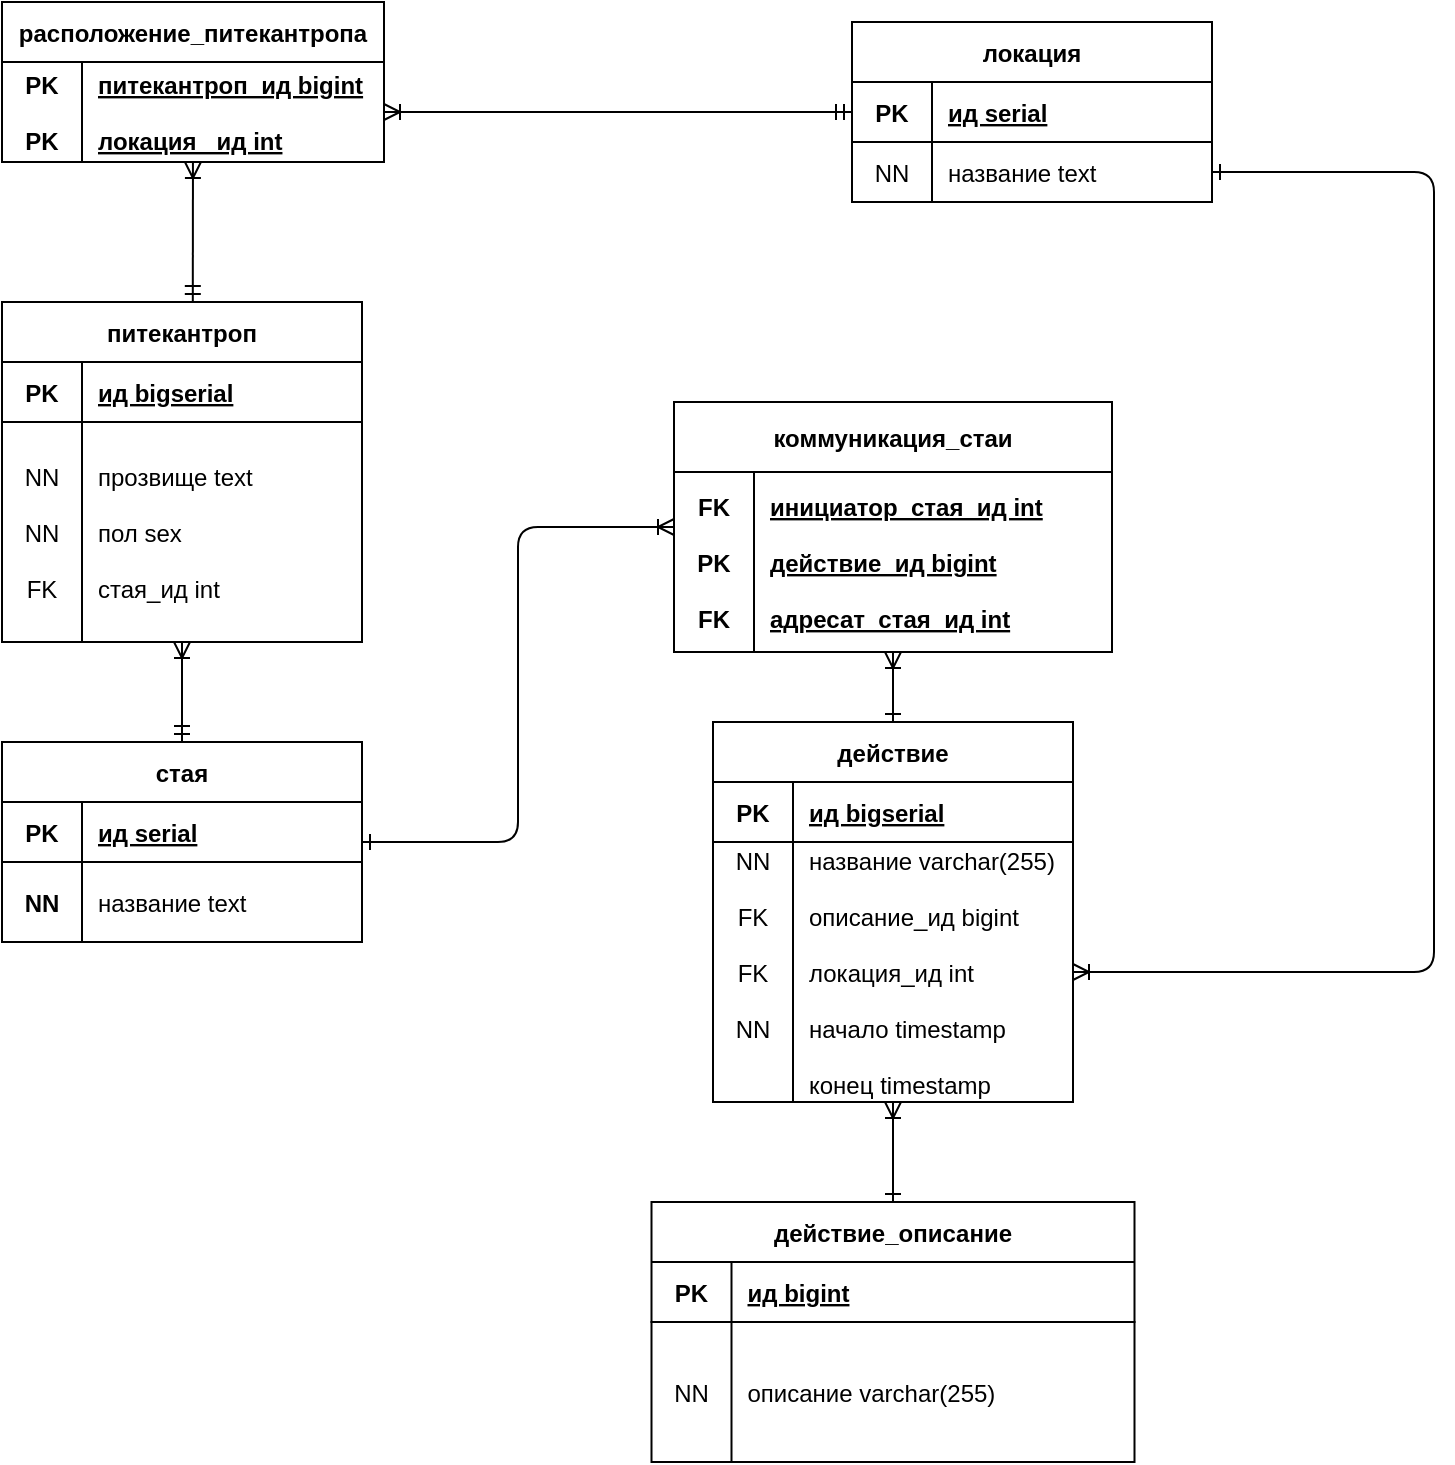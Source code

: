 <mxfile version="15.2.9" type="device"><diagram id="QrP2SEQMEKa-mNTxyTGi" name="Страница 1"><mxGraphModel dx="1221" dy="575" grid="1" gridSize="10" guides="1" tooltips="1" connect="1" arrows="1" fold="1" page="1" pageScale="1" pageWidth="1169" pageHeight="827" math="0" shadow="0"><root><mxCell id="0"/><mxCell id="1" parent="0"/><mxCell id="pRuh-iq6WosRvASSos3d-14" value="питекантроп" style="shape=table;startSize=30;container=1;collapsible=1;childLayout=tableLayout;fixedRows=1;rowLines=0;fontStyle=1;align=center;resizeLast=1;" parent="1" vertex="1"><mxGeometry x="264" y="290" width="180" height="170" as="geometry"><mxRectangle x="160" y="290" width="110" height="40" as="alternateBounds"/></mxGeometry></mxCell><mxCell id="pRuh-iq6WosRvASSos3d-15" value="" style="shape=partialRectangle;collapsible=0;dropTarget=0;pointerEvents=0;fillColor=none;top=0;left=0;bottom=1;right=0;points=[[0,0.5],[1,0.5]];portConstraint=eastwest;" parent="pRuh-iq6WosRvASSos3d-14" vertex="1"><mxGeometry y="30" width="180" height="30" as="geometry"/></mxCell><mxCell id="pRuh-iq6WosRvASSos3d-16" value="PK" style="shape=partialRectangle;connectable=0;fillColor=none;top=0;left=0;bottom=0;right=0;fontStyle=1;overflow=hidden;" parent="pRuh-iq6WosRvASSos3d-15" vertex="1"><mxGeometry width="40" height="30" as="geometry"><mxRectangle width="40" height="30" as="alternateBounds"/></mxGeometry></mxCell><mxCell id="pRuh-iq6WosRvASSos3d-17" value="ид bigserial" style="shape=partialRectangle;connectable=0;fillColor=none;top=0;left=0;bottom=0;right=0;align=left;spacingLeft=6;fontStyle=5;overflow=hidden;" parent="pRuh-iq6WosRvASSos3d-15" vertex="1"><mxGeometry x="40" width="140" height="30" as="geometry"><mxRectangle width="140" height="30" as="alternateBounds"/></mxGeometry></mxCell><mxCell id="pRuh-iq6WosRvASSos3d-18" value="" style="shape=partialRectangle;collapsible=0;dropTarget=0;pointerEvents=0;fillColor=none;top=0;left=0;bottom=0;right=0;points=[[0,0.5],[1,0.5]];portConstraint=eastwest;" parent="pRuh-iq6WosRvASSos3d-14" vertex="1"><mxGeometry y="60" width="180" height="110" as="geometry"/></mxCell><mxCell id="pRuh-iq6WosRvASSos3d-19" value="NN&#10;&#10;NN&#10;&#10;FK" style="shape=partialRectangle;connectable=0;fillColor=none;top=0;left=0;bottom=0;right=0;editable=1;overflow=hidden;fontStyle=0" parent="pRuh-iq6WosRvASSos3d-18" vertex="1"><mxGeometry width="40" height="110" as="geometry"><mxRectangle width="40" height="110" as="alternateBounds"/></mxGeometry></mxCell><mxCell id="pRuh-iq6WosRvASSos3d-20" value="прозвище text&#10;&#10;пол sex&#10;&#10;стая_ид int" style="shape=partialRectangle;connectable=0;fillColor=none;top=0;left=0;bottom=0;right=0;align=left;spacingLeft=6;overflow=hidden;" parent="pRuh-iq6WosRvASSos3d-18" vertex="1"><mxGeometry x="40" width="140" height="110" as="geometry"><mxRectangle width="140" height="110" as="alternateBounds"/></mxGeometry></mxCell><mxCell id="pRuh-iq6WosRvASSos3d-60" value="расположение_питекантропа" style="shape=table;startSize=30;container=1;collapsible=1;childLayout=tableLayout;fixedRows=1;rowLines=0;fontStyle=1;align=center;resizeLast=1;" parent="1" vertex="1"><mxGeometry x="264" y="140" width="191" height="80" as="geometry"><mxRectangle x="160" y="290" width="110" height="40" as="alternateBounds"/></mxGeometry></mxCell><mxCell id="pRuh-iq6WosRvASSos3d-61" value="" style="shape=partialRectangle;collapsible=0;dropTarget=0;pointerEvents=0;fillColor=none;top=0;left=0;bottom=1;right=0;points=[[0,0.5],[1,0.5]];portConstraint=eastwest;" parent="pRuh-iq6WosRvASSos3d-60" vertex="1"><mxGeometry y="30" width="191" height="50" as="geometry"/></mxCell><mxCell id="pRuh-iq6WosRvASSos3d-62" value="PK&#10;&#10;PK" style="shape=partialRectangle;connectable=0;fillColor=none;top=0;left=0;bottom=0;right=0;fontStyle=1;overflow=hidden;" parent="pRuh-iq6WosRvASSos3d-61" vertex="1"><mxGeometry width="40" height="50" as="geometry"><mxRectangle width="40" height="50" as="alternateBounds"/></mxGeometry></mxCell><mxCell id="pRuh-iq6WosRvASSos3d-63" value="питекантроп_ид bigint&#10;&#10;локация _ид int" style="shape=partialRectangle;connectable=0;fillColor=none;top=0;left=0;bottom=0;right=0;align=left;spacingLeft=6;fontStyle=5;overflow=hidden;" parent="pRuh-iq6WosRvASSos3d-61" vertex="1"><mxGeometry x="40" width="151" height="50" as="geometry"><mxRectangle width="151" height="50" as="alternateBounds"/></mxGeometry></mxCell><mxCell id="pRuh-iq6WosRvASSos3d-86" value="локация" style="shape=table;startSize=30;container=1;collapsible=1;childLayout=tableLayout;fixedRows=1;rowLines=0;fontStyle=1;align=center;resizeLast=1;" parent="1" vertex="1"><mxGeometry x="689" y="150" width="180" height="90" as="geometry"><mxRectangle x="160" y="290" width="110" height="40" as="alternateBounds"/></mxGeometry></mxCell><mxCell id="pRuh-iq6WosRvASSos3d-87" value="" style="shape=partialRectangle;collapsible=0;dropTarget=0;pointerEvents=0;fillColor=none;top=0;left=0;bottom=1;right=0;points=[[0,0.5],[1,0.5]];portConstraint=eastwest;" parent="pRuh-iq6WosRvASSos3d-86" vertex="1"><mxGeometry y="30" width="180" height="30" as="geometry"/></mxCell><mxCell id="pRuh-iq6WosRvASSos3d-88" value="PK" style="shape=partialRectangle;connectable=0;fillColor=none;top=0;left=0;bottom=0;right=0;fontStyle=1;overflow=hidden;" parent="pRuh-iq6WosRvASSos3d-87" vertex="1"><mxGeometry width="40" height="30" as="geometry"><mxRectangle width="40" height="30" as="alternateBounds"/></mxGeometry></mxCell><mxCell id="pRuh-iq6WosRvASSos3d-89" value="ид serial" style="shape=partialRectangle;connectable=0;fillColor=none;top=0;left=0;bottom=0;right=0;align=left;spacingLeft=6;fontStyle=5;overflow=hidden;" parent="pRuh-iq6WosRvASSos3d-87" vertex="1"><mxGeometry x="40" width="140" height="30" as="geometry"><mxRectangle width="140" height="30" as="alternateBounds"/></mxGeometry></mxCell><mxCell id="pRuh-iq6WosRvASSos3d-90" value="" style="shape=partialRectangle;collapsible=0;dropTarget=0;pointerEvents=0;fillColor=none;top=0;left=0;bottom=0;right=0;points=[[0,0.5],[1,0.5]];portConstraint=eastwest;" parent="pRuh-iq6WosRvASSos3d-86" vertex="1"><mxGeometry y="60" width="180" height="30" as="geometry"/></mxCell><mxCell id="pRuh-iq6WosRvASSos3d-91" value="NN" style="shape=partialRectangle;connectable=0;fillColor=none;top=0;left=0;bottom=0;right=0;editable=1;overflow=hidden;fontStyle=0" parent="pRuh-iq6WosRvASSos3d-90" vertex="1"><mxGeometry width="40" height="30" as="geometry"><mxRectangle width="40" height="30" as="alternateBounds"/></mxGeometry></mxCell><mxCell id="pRuh-iq6WosRvASSos3d-92" value="название text" style="shape=partialRectangle;connectable=0;fillColor=none;top=0;left=0;bottom=0;right=0;align=left;spacingLeft=6;overflow=hidden;" parent="pRuh-iq6WosRvASSos3d-90" vertex="1"><mxGeometry x="40" width="140" height="30" as="geometry"><mxRectangle width="140" height="30" as="alternateBounds"/></mxGeometry></mxCell><mxCell id="pRuh-iq6WosRvASSos3d-94" value="действие" style="shape=table;startSize=30;container=1;collapsible=1;childLayout=tableLayout;fixedRows=1;rowLines=0;fontStyle=1;align=center;resizeLast=1;" parent="1" vertex="1"><mxGeometry x="619.5" y="500" width="180" height="190" as="geometry"><mxRectangle x="160" y="290" width="110" height="40" as="alternateBounds"/></mxGeometry></mxCell><mxCell id="pRuh-iq6WosRvASSos3d-95" value="" style="shape=partialRectangle;collapsible=0;dropTarget=0;pointerEvents=0;fillColor=none;top=0;left=0;bottom=1;right=0;points=[[0,0.5],[1,0.5]];portConstraint=eastwest;" parent="pRuh-iq6WosRvASSos3d-94" vertex="1"><mxGeometry y="30" width="180" height="30" as="geometry"/></mxCell><mxCell id="pRuh-iq6WosRvASSos3d-96" value="PK" style="shape=partialRectangle;connectable=0;fillColor=none;top=0;left=0;bottom=0;right=0;fontStyle=1;overflow=hidden;" parent="pRuh-iq6WosRvASSos3d-95" vertex="1"><mxGeometry width="40" height="30" as="geometry"><mxRectangle width="40" height="30" as="alternateBounds"/></mxGeometry></mxCell><mxCell id="pRuh-iq6WosRvASSos3d-97" value="ид bigserial" style="shape=partialRectangle;connectable=0;fillColor=none;top=0;left=0;bottom=0;right=0;align=left;spacingLeft=6;fontStyle=5;overflow=hidden;" parent="pRuh-iq6WosRvASSos3d-95" vertex="1"><mxGeometry x="40" width="140" height="30" as="geometry"><mxRectangle width="140" height="30" as="alternateBounds"/></mxGeometry></mxCell><mxCell id="pRuh-iq6WosRvASSos3d-98" value="" style="shape=partialRectangle;collapsible=0;dropTarget=0;pointerEvents=0;fillColor=none;top=0;left=0;bottom=0;right=0;points=[[0,0.5],[1,0.5]];portConstraint=eastwest;" parent="pRuh-iq6WosRvASSos3d-94" vertex="1"><mxGeometry y="60" width="180" height="130" as="geometry"/></mxCell><mxCell id="pRuh-iq6WosRvASSos3d-99" value="NN&#10;&#10;FK&#10;&#10;FK&#10;&#10;NN&#10;&#10;" style="shape=partialRectangle;connectable=0;fillColor=none;top=0;left=0;bottom=0;right=0;editable=1;overflow=hidden;" parent="pRuh-iq6WosRvASSos3d-98" vertex="1"><mxGeometry width="40" height="130" as="geometry"><mxRectangle width="40" height="130" as="alternateBounds"/></mxGeometry></mxCell><mxCell id="pRuh-iq6WosRvASSos3d-100" value="название varchar(255)&#10;&#10;описание_ид bigint&#10;&#10;локация_ид int&#10;&#10;начало timestamp&#10;&#10;конец timestamp" style="shape=partialRectangle;connectable=0;fillColor=none;top=0;left=0;bottom=0;right=0;align=left;spacingLeft=6;overflow=hidden;" parent="pRuh-iq6WosRvASSos3d-98" vertex="1"><mxGeometry x="40" width="140" height="130" as="geometry"><mxRectangle width="140" height="130" as="alternateBounds"/></mxGeometry></mxCell><mxCell id="pRuh-iq6WosRvASSos3d-112" value="" style="fontSize=12;html=1;endArrow=ERoneToMany;startArrow=ERmandOne;exitX=0;exitY=0.5;exitDx=0;exitDy=0;entryX=1;entryY=0.5;entryDx=0;entryDy=0;endFill=0;" parent="1" source="pRuh-iq6WosRvASSos3d-87" target="pRuh-iq6WosRvASSos3d-61" edge="1"><mxGeometry width="100" height="100" relative="1" as="geometry"><mxPoint x="619" y="180" as="sourcePoint"/><mxPoint x="719" y="80" as="targetPoint"/></mxGeometry></mxCell><mxCell id="pRuh-iq6WosRvASSos3d-114" value="" style="fontSize=12;html=1;endArrow=ERoneToMany;startArrow=ERmandOne;exitX=0.53;exitY=0;exitDx=0;exitDy=0;exitPerimeter=0;endFill=0;" parent="1" source="pRuh-iq6WosRvASSos3d-14" target="pRuh-iq6WosRvASSos3d-61" edge="1"><mxGeometry width="100" height="100" relative="1" as="geometry"><mxPoint x="585" y="289" as="sourcePoint"/><mxPoint x="584.5" y="230" as="targetPoint"/></mxGeometry></mxCell><mxCell id="pRuh-iq6WosRvASSos3d-128" value="стая" style="shape=table;startSize=30;container=1;collapsible=1;childLayout=tableLayout;fixedRows=1;rowLines=0;fontStyle=1;align=center;resizeLast=1;" parent="1" vertex="1"><mxGeometry x="264" y="510" width="180" height="100" as="geometry"><mxRectangle x="160" y="290" width="110" height="40" as="alternateBounds"/></mxGeometry></mxCell><mxCell id="pRuh-iq6WosRvASSos3d-129" value="" style="shape=partialRectangle;collapsible=0;dropTarget=0;pointerEvents=0;fillColor=none;top=0;left=0;bottom=1;right=0;points=[[0,0.5],[1,0.5]];portConstraint=eastwest;" parent="pRuh-iq6WosRvASSos3d-128" vertex="1"><mxGeometry y="30" width="180" height="30" as="geometry"/></mxCell><mxCell id="pRuh-iq6WosRvASSos3d-130" value="PK" style="shape=partialRectangle;connectable=0;fillColor=none;top=0;left=0;bottom=0;right=0;fontStyle=1;overflow=hidden;" parent="pRuh-iq6WosRvASSos3d-129" vertex="1"><mxGeometry width="40" height="30" as="geometry"><mxRectangle width="40" height="30" as="alternateBounds"/></mxGeometry></mxCell><mxCell id="pRuh-iq6WosRvASSos3d-131" value="ид serial" style="shape=partialRectangle;connectable=0;fillColor=none;top=0;left=0;bottom=0;right=0;align=left;spacingLeft=6;fontStyle=5;overflow=hidden;" parent="pRuh-iq6WosRvASSos3d-129" vertex="1"><mxGeometry x="40" width="140" height="30" as="geometry"><mxRectangle width="140" height="30" as="alternateBounds"/></mxGeometry></mxCell><mxCell id="pRuh-iq6WosRvASSos3d-132" value="" style="shape=partialRectangle;collapsible=0;dropTarget=0;pointerEvents=0;fillColor=none;top=0;left=0;bottom=0;right=0;points=[[0,0.5],[1,0.5]];portConstraint=eastwest;" parent="pRuh-iq6WosRvASSos3d-128" vertex="1"><mxGeometry y="60" width="180" height="40" as="geometry"/></mxCell><mxCell id="pRuh-iq6WosRvASSos3d-133" value="NN" style="shape=partialRectangle;connectable=0;fillColor=none;top=0;left=0;bottom=0;right=0;editable=1;overflow=hidden;fontStyle=1" parent="pRuh-iq6WosRvASSos3d-132" vertex="1"><mxGeometry width="40" height="40" as="geometry"><mxRectangle width="40" height="40" as="alternateBounds"/></mxGeometry></mxCell><mxCell id="pRuh-iq6WosRvASSos3d-134" value="название text" style="shape=partialRectangle;connectable=0;fillColor=none;top=0;left=0;bottom=0;right=0;align=left;spacingLeft=6;overflow=hidden;" parent="pRuh-iq6WosRvASSos3d-132" vertex="1"><mxGeometry x="40" width="140" height="40" as="geometry"><mxRectangle width="140" height="40" as="alternateBounds"/></mxGeometry></mxCell><mxCell id="HtY2ch9NV-uRDMFldqN2-1" value="" style="fontSize=12;html=1;endArrow=ERoneToMany;startArrow=ERmandOne;exitX=0.5;exitY=0;exitDx=0;exitDy=0;entryX=0.5;entryY=1;entryDx=0;entryDy=0;" parent="1" source="pRuh-iq6WosRvASSos3d-128" target="pRuh-iq6WosRvASSos3d-14" edge="1"><mxGeometry width="100" height="100" relative="1" as="geometry"><mxPoint x="343.5" y="550" as="sourcePoint"/><mxPoint x="379.5" y="520" as="targetPoint"/></mxGeometry></mxCell><mxCell id="DYcxAIOFLLrn9AuvyyvI-1" value="" style="fontSize=12;html=1;endArrow=ERone;startArrow=ERoneToMany;rounded=1;endFill=0;startFill=0;exitX=1;exitY=0.5;exitDx=0;exitDy=0;edgeStyle=orthogonalEdgeStyle;" parent="1" source="pRuh-iq6WosRvASSos3d-98" target="pRuh-iq6WosRvASSos3d-90" edge="1"><mxGeometry width="100" height="100" relative="1" as="geometry"><mxPoint x="960" y="660" as="sourcePoint"/><mxPoint x="910" y="175" as="targetPoint"/><Array as="points"><mxPoint x="980" y="625"/></Array></mxGeometry></mxCell><mxCell id="DYcxAIOFLLrn9AuvyyvI-2" value="коммуникация_стаи" style="shape=table;startSize=35;container=1;collapsible=1;childLayout=tableLayout;fixedRows=1;rowLines=0;fontStyle=1;align=center;resizeLast=1;" parent="1" vertex="1"><mxGeometry x="600" y="340" width="219" height="125" as="geometry"><mxRectangle x="160" y="290" width="110" height="40" as="alternateBounds"/></mxGeometry></mxCell><mxCell id="DYcxAIOFLLrn9AuvyyvI-3" value="" style="shape=partialRectangle;collapsible=0;dropTarget=0;pointerEvents=0;fillColor=none;top=0;left=0;bottom=1;right=0;points=[[0,0.5],[1,0.5]];portConstraint=eastwest;" parent="DYcxAIOFLLrn9AuvyyvI-2" vertex="1"><mxGeometry y="35" width="219" height="90" as="geometry"/></mxCell><mxCell id="DYcxAIOFLLrn9AuvyyvI-4" value="FK&#10;&#10;PK&#10;&#10;FK" style="shape=partialRectangle;connectable=0;fillColor=none;top=0;left=0;bottom=0;right=0;fontStyle=1;overflow=hidden;" parent="DYcxAIOFLLrn9AuvyyvI-3" vertex="1"><mxGeometry width="40" height="90" as="geometry"><mxRectangle width="40" height="90" as="alternateBounds"/></mxGeometry></mxCell><mxCell id="DYcxAIOFLLrn9AuvyyvI-5" value="инициатор_стая_ид int&#10;&#10;действие_ид bigint&#10;&#10;адресат_стая_ид int" style="shape=partialRectangle;connectable=0;fillColor=none;top=0;left=0;bottom=0;right=0;align=left;spacingLeft=6;fontStyle=5;overflow=hidden;" parent="DYcxAIOFLLrn9AuvyyvI-3" vertex="1"><mxGeometry x="40" width="179" height="90" as="geometry"><mxRectangle width="179" height="90" as="alternateBounds"/></mxGeometry></mxCell><mxCell id="DYcxAIOFLLrn9AuvyyvI-9" value="" style="fontSize=12;html=1;endArrow=ERoneToMany;startArrow=ERone;elbow=vertical;endFill=0;startFill=0;entryX=0;entryY=0.5;entryDx=0;entryDy=0;exitX=1;exitY=0.5;exitDx=0;exitDy=0;edgeStyle=orthogonalEdgeStyle;" parent="1" source="pRuh-iq6WosRvASSos3d-128" target="DYcxAIOFLLrn9AuvyyvI-2" edge="1"><mxGeometry width="100" height="100" relative="1" as="geometry"><mxPoint x="450" y="620" as="sourcePoint"/><mxPoint x="460" y="620" as="targetPoint"/></mxGeometry></mxCell><mxCell id="DYcxAIOFLLrn9AuvyyvI-10" value="" style="fontSize=12;html=1;endArrow=ERoneToMany;startArrow=ERone;elbow=vertical;endFill=0;exitX=0.5;exitY=0;exitDx=0;exitDy=0;entryX=0.5;entryY=1;entryDx=0;entryDy=0;startFill=0;" parent="1" source="pRuh-iq6WosRvASSos3d-94" target="DYcxAIOFLLrn9AuvyyvI-2" edge="1"><mxGeometry width="100" height="100" relative="1" as="geometry"><mxPoint x="560" y="600" as="sourcePoint"/><mxPoint x="269.5" y="520" as="targetPoint"/></mxGeometry></mxCell><mxCell id="DYcxAIOFLLrn9AuvyyvI-15" value="действие_описание" style="shape=table;startSize=30;container=1;collapsible=1;childLayout=tableLayout;fixedRows=1;rowLines=0;fontStyle=1;align=center;resizeLast=1;" parent="1" vertex="1"><mxGeometry x="588.75" y="740" width="241.5" height="130" as="geometry"><mxRectangle x="160" y="290" width="110" height="40" as="alternateBounds"/></mxGeometry></mxCell><mxCell id="DYcxAIOFLLrn9AuvyyvI-16" value="" style="shape=partialRectangle;collapsible=0;dropTarget=0;pointerEvents=0;fillColor=none;top=0;left=0;bottom=1;right=0;points=[[0,0.5],[1,0.5]];portConstraint=eastwest;" parent="DYcxAIOFLLrn9AuvyyvI-15" vertex="1"><mxGeometry y="30" width="241.5" height="30" as="geometry"/></mxCell><mxCell id="DYcxAIOFLLrn9AuvyyvI-17" value="PK" style="shape=partialRectangle;connectable=0;fillColor=none;top=0;left=0;bottom=0;right=0;fontStyle=1;overflow=hidden;" parent="DYcxAIOFLLrn9AuvyyvI-16" vertex="1"><mxGeometry width="40" height="30" as="geometry"><mxRectangle width="40" height="30" as="alternateBounds"/></mxGeometry></mxCell><mxCell id="DYcxAIOFLLrn9AuvyyvI-18" value="ид bigint" style="shape=partialRectangle;connectable=0;fillColor=none;top=0;left=0;bottom=0;right=0;align=left;spacingLeft=6;fontStyle=5;overflow=hidden;" parent="DYcxAIOFLLrn9AuvyyvI-16" vertex="1"><mxGeometry x="40" width="201.5" height="30" as="geometry"><mxRectangle width="201.5" height="30" as="alternateBounds"/></mxGeometry></mxCell><mxCell id="DYcxAIOFLLrn9AuvyyvI-19" value="" style="shape=partialRectangle;collapsible=0;dropTarget=0;pointerEvents=0;fillColor=none;top=0;left=0;bottom=0;right=0;points=[[0,0.5],[1,0.5]];portConstraint=eastwest;" parent="DYcxAIOFLLrn9AuvyyvI-15" vertex="1"><mxGeometry y="60" width="241.5" height="70" as="geometry"/></mxCell><mxCell id="DYcxAIOFLLrn9AuvyyvI-20" value="NN" style="shape=partialRectangle;connectable=0;fillColor=none;top=0;left=0;bottom=0;right=0;editable=1;overflow=hidden;" parent="DYcxAIOFLLrn9AuvyyvI-19" vertex="1"><mxGeometry width="40" height="70" as="geometry"><mxRectangle width="40" height="70" as="alternateBounds"/></mxGeometry></mxCell><mxCell id="DYcxAIOFLLrn9AuvyyvI-21" value="описание varchar(255)" style="shape=partialRectangle;connectable=0;fillColor=none;top=0;left=0;bottom=0;right=0;align=left;spacingLeft=6;overflow=hidden;" parent="DYcxAIOFLLrn9AuvyyvI-19" vertex="1"><mxGeometry x="40" width="201.5" height="70" as="geometry"><mxRectangle width="201.5" height="70" as="alternateBounds"/></mxGeometry></mxCell><mxCell id="DYcxAIOFLLrn9AuvyyvI-22" value="" style="fontSize=12;html=1;endArrow=ERoneToMany;startArrow=ERone;elbow=vertical;endFill=0;startFill=0;exitX=0.5;exitY=0;exitDx=0;exitDy=0;" parent="1" source="DYcxAIOFLLrn9AuvyyvI-15" target="pRuh-iq6WosRvASSos3d-98" edge="1"><mxGeometry width="100" height="100" relative="1" as="geometry"><mxPoint x="840" y="710" as="sourcePoint"/><mxPoint x="990" y="690" as="targetPoint"/></mxGeometry></mxCell></root></mxGraphModel></diagram></mxfile>